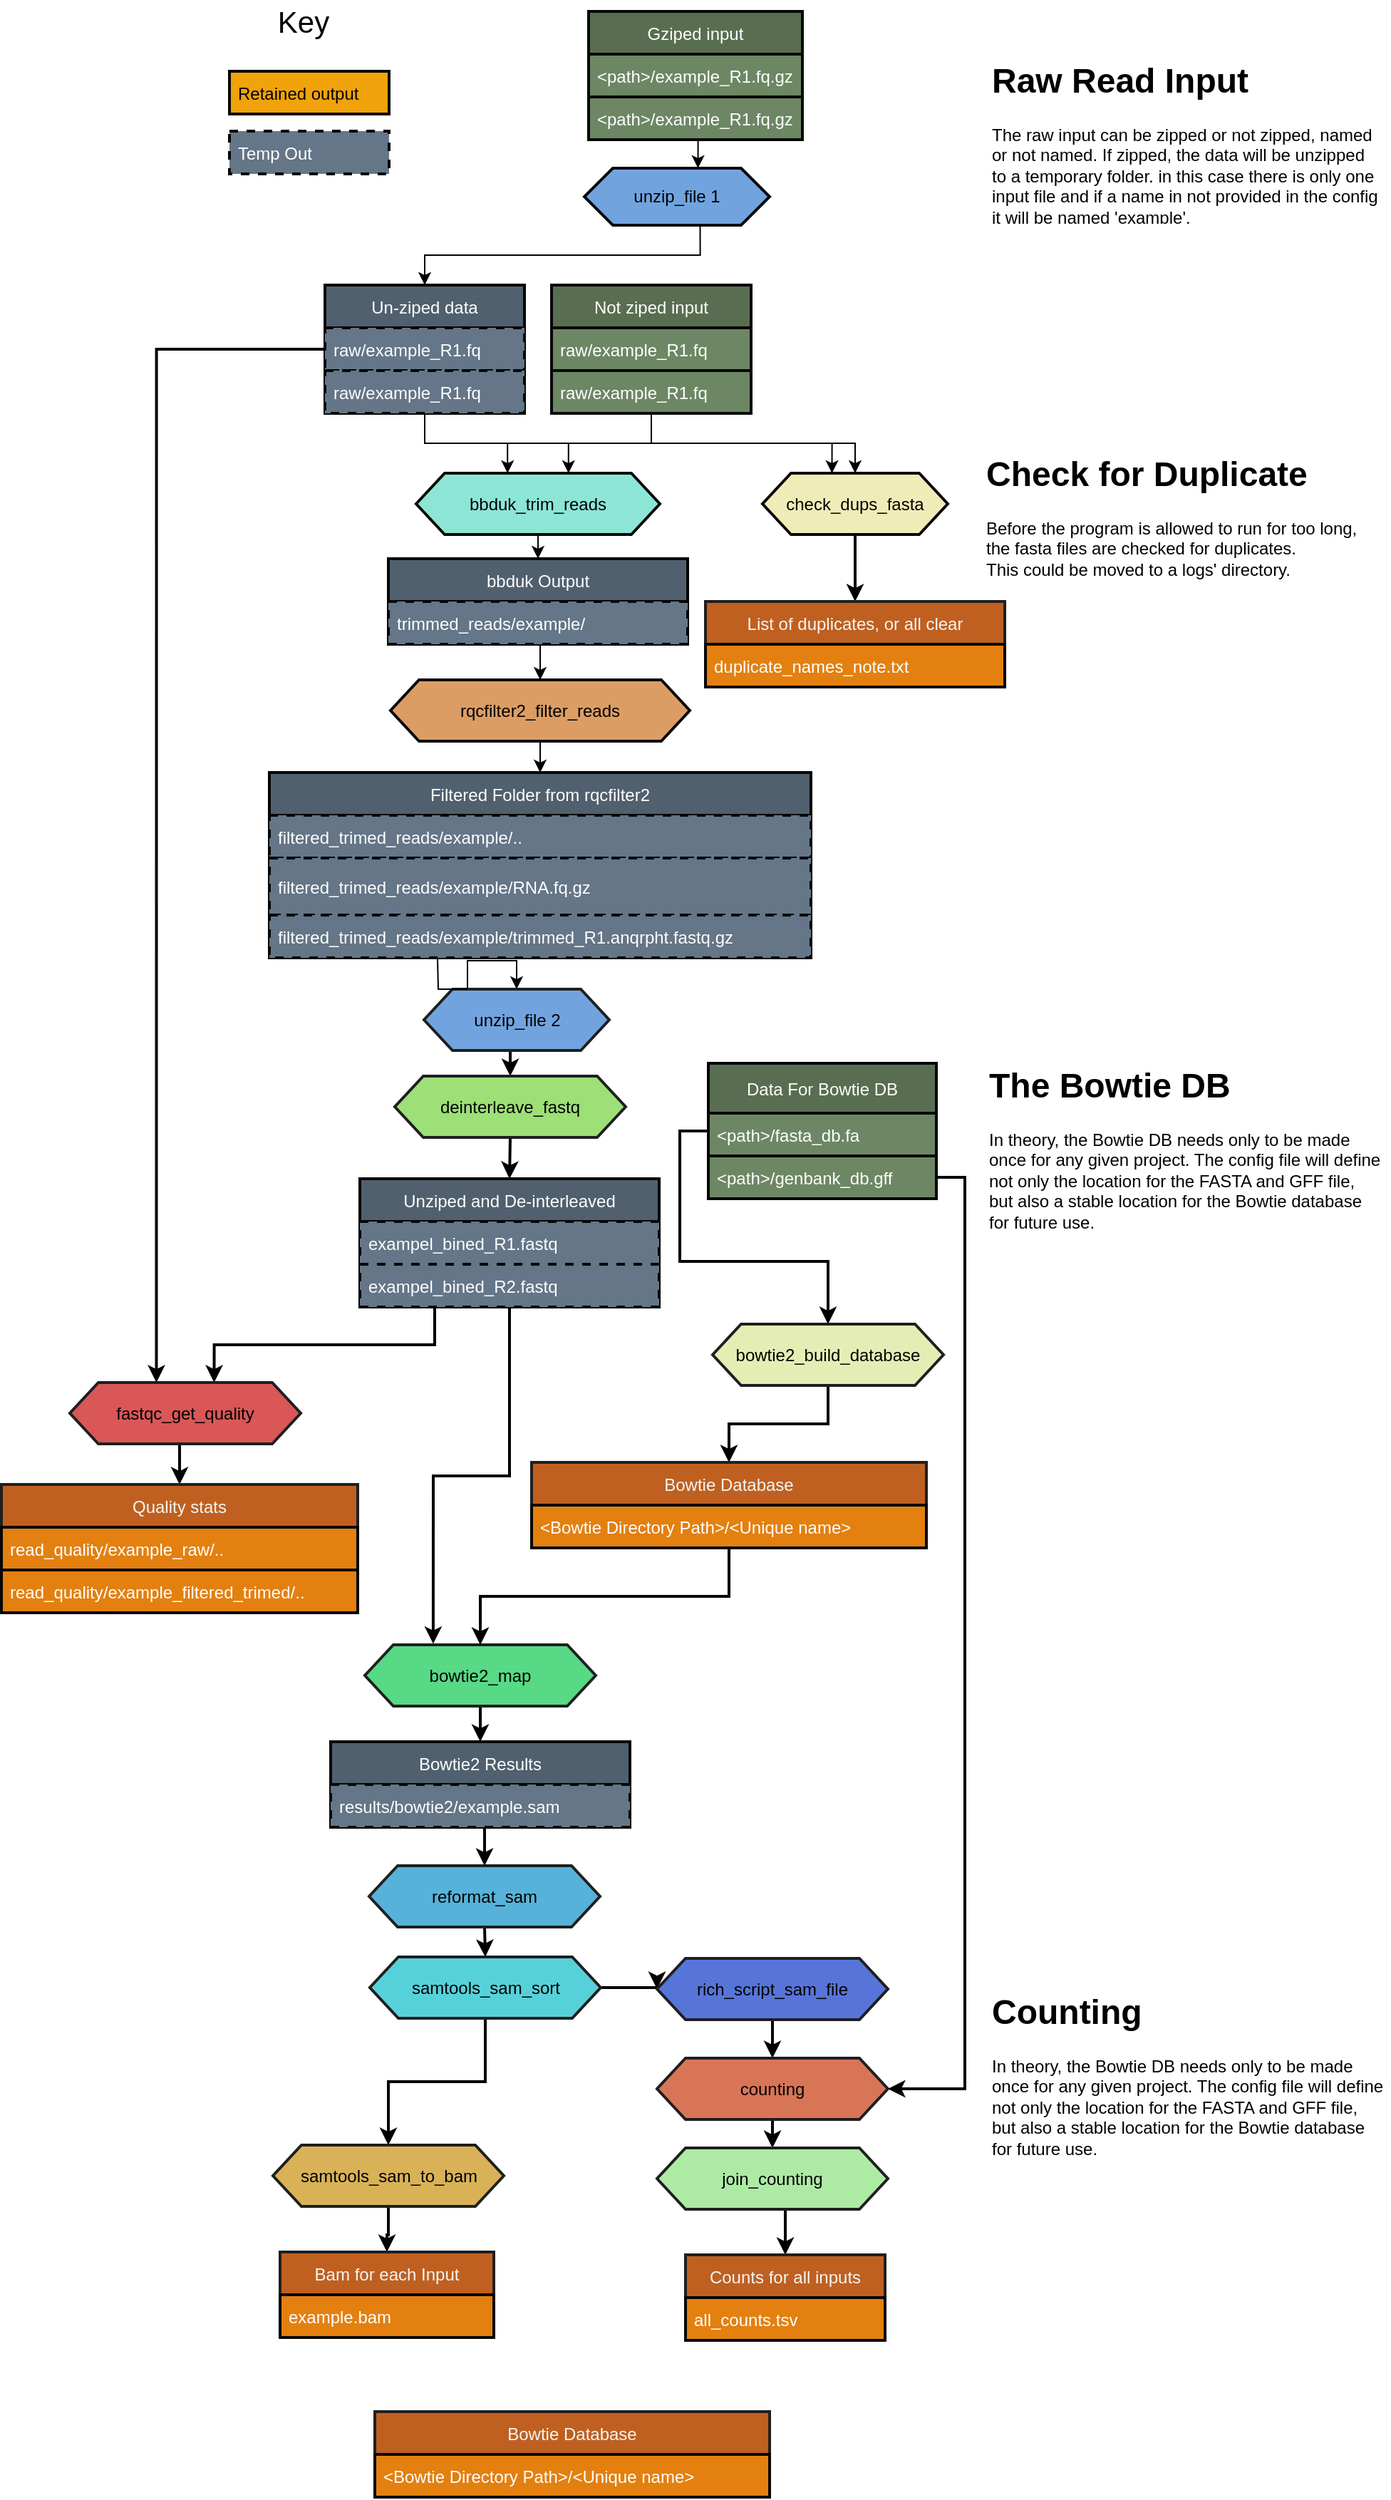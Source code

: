 <mxfile version="18.0.6" type="github">
  <diagram id="f_M_BV4vzWHAYqFdbZKb" name="Page-1">
    <mxGraphModel dx="2110" dy="1327" grid="1" gridSize="10" guides="1" tooltips="1" connect="1" arrows="1" fold="1" page="1" pageScale="1" pageWidth="850" pageHeight="1100" math="0" shadow="0">
      <root>
        <mxCell id="0" />
        <mxCell id="1" parent="0" />
        <mxCell id="i98yv0iWhbBMQ4a5bC5F-25" style="edgeStyle=orthogonalEdgeStyle;rounded=0;orthogonalLoop=1;jettySize=auto;html=1;exitX=0.625;exitY=1;exitDx=0;exitDy=0;entryX=0.5;entryY=0;entryDx=0;entryDy=0;fontSize=21;" edge="1" parent="1" source="i98yv0iWhbBMQ4a5bC5F-2" target="i98yv0iWhbBMQ4a5bC5F-12">
          <mxGeometry relative="1" as="geometry" />
        </mxCell>
        <mxCell id="i98yv0iWhbBMQ4a5bC5F-2" value="unzip_file 1" style="shape=hexagon;perimeter=hexagonPerimeter2;whiteSpace=wrap;html=1;fixedSize=1;fillColor=#71a4df;fontColor=#000000;strokeColor=#050505;strokeWidth=2;" vertex="1" parent="1">
          <mxGeometry x="289" y="146" width="130" height="40" as="geometry" />
        </mxCell>
        <mxCell id="i98yv0iWhbBMQ4a5bC5F-24" style="edgeStyle=orthogonalEdgeStyle;rounded=0;orthogonalLoop=1;jettySize=auto;html=1;exitX=0.5;exitY=1;exitDx=0;exitDy=0;entryX=0.375;entryY=0;entryDx=0;entryDy=0;fontSize=21;" edge="1" parent="1" source="i98yv0iWhbBMQ4a5bC5F-4">
          <mxGeometry relative="1" as="geometry">
            <mxPoint x="368.75" y="146" as="targetPoint" />
          </mxGeometry>
        </mxCell>
        <mxCell id="i98yv0iWhbBMQ4a5bC5F-4" value="Gziped input" style="swimlane;fontStyle=0;childLayout=stackLayout;horizontal=1;startSize=30;horizontalStack=0;resizeParent=1;resizeParentMax=0;resizeLast=0;collapsible=1;marginBottom=0;strokeColor=#050505;fillColor=#596E51;fontColor=#ffffff;strokeWidth=2;" vertex="1" parent="1">
          <mxGeometry x="292" y="36" width="150" height="90" as="geometry" />
        </mxCell>
        <mxCell id="i98yv0iWhbBMQ4a5bC5F-5" value="&lt;path&gt;/example_R1.fq.gz" style="text;strokeColor=#050505;fillColor=#6d8764;align=left;verticalAlign=middle;spacingLeft=4;spacingRight=4;overflow=hidden;points=[[0,0.5],[1,0.5]];portConstraint=eastwest;rotatable=0;fontColor=#ffffff;strokeWidth=2;" vertex="1" parent="i98yv0iWhbBMQ4a5bC5F-4">
          <mxGeometry y="30" width="150" height="30" as="geometry" />
        </mxCell>
        <mxCell id="i98yv0iWhbBMQ4a5bC5F-6" value="&lt;path&gt;/example_R1.fq.gz" style="text;strokeColor=#050505;fillColor=#6d8764;align=left;verticalAlign=middle;spacingLeft=4;spacingRight=4;overflow=hidden;points=[[0,0.5],[1,0.5]];portConstraint=eastwest;rotatable=0;fontColor=#ffffff;strokeWidth=2;" vertex="1" parent="i98yv0iWhbBMQ4a5bC5F-4">
          <mxGeometry y="60" width="150" height="30" as="geometry" />
        </mxCell>
        <mxCell id="i98yv0iWhbBMQ4a5bC5F-26" style="edgeStyle=orthogonalEdgeStyle;rounded=0;orthogonalLoop=1;jettySize=auto;html=1;exitX=0.5;exitY=1;exitDx=0;exitDy=0;entryX=0.625;entryY=0;entryDx=0;entryDy=0;fontSize=21;" edge="1" parent="1" source="i98yv0iWhbBMQ4a5bC5F-8" target="i98yv0iWhbBMQ4a5bC5F-22">
          <mxGeometry relative="1" as="geometry" />
        </mxCell>
        <mxCell id="i98yv0iWhbBMQ4a5bC5F-42" style="edgeStyle=orthogonalEdgeStyle;rounded=0;orthogonalLoop=1;jettySize=auto;html=1;exitX=0.5;exitY=1;exitDx=0;exitDy=0;entryX=0.5;entryY=0;entryDx=0;entryDy=0;fontSize=21;" edge="1" parent="1" source="i98yv0iWhbBMQ4a5bC5F-8" target="i98yv0iWhbBMQ4a5bC5F-21">
          <mxGeometry relative="1" as="geometry" />
        </mxCell>
        <mxCell id="i98yv0iWhbBMQ4a5bC5F-8" value="Not ziped input" style="swimlane;fontStyle=0;childLayout=stackLayout;horizontal=1;startSize=30;horizontalStack=0;resizeParent=1;resizeParentMax=0;resizeLast=0;collapsible=1;marginBottom=0;strokeColor=#050505;fillColor=#596E51;fontColor=#ffffff;strokeWidth=2;" vertex="1" parent="1">
          <mxGeometry x="266" y="228" width="140" height="90" as="geometry" />
        </mxCell>
        <mxCell id="i98yv0iWhbBMQ4a5bC5F-9" value="raw/example_R1.fq" style="text;strokeColor=#050505;fillColor=#6d8764;align=left;verticalAlign=middle;spacingLeft=4;spacingRight=4;overflow=hidden;points=[[0,0.5],[1,0.5]];portConstraint=eastwest;rotatable=0;fontColor=#ffffff;strokeWidth=2;" vertex="1" parent="i98yv0iWhbBMQ4a5bC5F-8">
          <mxGeometry y="30" width="140" height="30" as="geometry" />
        </mxCell>
        <mxCell id="i98yv0iWhbBMQ4a5bC5F-10" value="raw/example_R1.fq" style="text;strokeColor=#050505;fillColor=#6d8764;align=left;verticalAlign=middle;spacingLeft=4;spacingRight=4;overflow=hidden;points=[[0,0.5],[1,0.5]];portConstraint=eastwest;rotatable=0;fontColor=#ffffff;strokeWidth=2;" vertex="1" parent="i98yv0iWhbBMQ4a5bC5F-8">
          <mxGeometry y="60" width="140" height="30" as="geometry" />
        </mxCell>
        <mxCell id="i98yv0iWhbBMQ4a5bC5F-11" value="&lt;h1&gt;Raw Read Input&lt;/h1&gt;&lt;div&gt;The raw input can be zipped or not zipped, named or not named. If zipped, the data will be unzipped to a temporary folder. in this case there is only one input file and if a name in not provided in the config it will be named &#39;example&#39;.&lt;br&gt;&lt;/div&gt;" style="text;html=1;strokeColor=none;fillColor=none;spacing=5;spacingTop=-20;whiteSpace=wrap;overflow=hidden;rounded=0;" vertex="1" parent="1">
          <mxGeometry x="570" y="65" width="280" height="120" as="geometry" />
        </mxCell>
        <mxCell id="i98yv0iWhbBMQ4a5bC5F-27" style="edgeStyle=orthogonalEdgeStyle;rounded=0;orthogonalLoop=1;jettySize=auto;html=1;exitX=0.5;exitY=1;exitDx=0;exitDy=0;entryX=0.375;entryY=0;entryDx=0;entryDy=0;fontSize=21;" edge="1" parent="1" source="i98yv0iWhbBMQ4a5bC5F-12" target="i98yv0iWhbBMQ4a5bC5F-22">
          <mxGeometry relative="1" as="geometry" />
        </mxCell>
        <mxCell id="i98yv0iWhbBMQ4a5bC5F-43" style="edgeStyle=orthogonalEdgeStyle;rounded=0;orthogonalLoop=1;jettySize=auto;html=1;exitX=0.5;exitY=1;exitDx=0;exitDy=0;entryX=0.375;entryY=0;entryDx=0;entryDy=0;fontSize=21;" edge="1" parent="1" source="i98yv0iWhbBMQ4a5bC5F-12" target="i98yv0iWhbBMQ4a5bC5F-21">
          <mxGeometry relative="1" as="geometry" />
        </mxCell>
        <mxCell id="i98yv0iWhbBMQ4a5bC5F-12" value="Un-ziped data" style="swimlane;fontStyle=0;childLayout=stackLayout;horizontal=1;startSize=30;horizontalStack=0;resizeParent=1;resizeParentMax=0;resizeLast=0;collapsible=1;marginBottom=0;strokeColor=#050505;fillColor=#51606E;fontColor=#ffffff;strokeWidth=2;labelBackgroundColor=none;" vertex="1" parent="1">
          <mxGeometry x="107" y="228" width="140" height="90" as="geometry" />
        </mxCell>
        <mxCell id="i98yv0iWhbBMQ4a5bC5F-13" value="raw/example_R1.fq" style="text;strokeColor=#050505;fillColor=#647687;align=left;verticalAlign=middle;spacingLeft=4;spacingRight=4;overflow=hidden;points=[[0,0.5],[1,0.5]];portConstraint=eastwest;rotatable=0;fontColor=#ffffff;strokeWidth=2;dashed=1;" vertex="1" parent="i98yv0iWhbBMQ4a5bC5F-12">
          <mxGeometry y="30" width="140" height="30" as="geometry" />
        </mxCell>
        <mxCell id="i98yv0iWhbBMQ4a5bC5F-14" value="raw/example_R1.fq" style="text;strokeColor=#050505;fillColor=#647687;align=left;verticalAlign=middle;spacingLeft=4;spacingRight=4;overflow=hidden;points=[[0,0.5],[1,0.5]];portConstraint=eastwest;rotatable=0;fontColor=#ffffff;strokeWidth=2;dashed=1;" vertex="1" parent="i98yv0iWhbBMQ4a5bC5F-12">
          <mxGeometry y="60" width="140" height="30" as="geometry" />
        </mxCell>
        <mxCell id="i98yv0iWhbBMQ4a5bC5F-70" style="edgeStyle=orthogonalEdgeStyle;rounded=0;orthogonalLoop=1;jettySize=auto;html=1;exitX=0.5;exitY=1;exitDx=0;exitDy=0;entryX=0.5;entryY=0;entryDx=0;entryDy=0;fontSize=21;strokeWidth=2;" edge="1" parent="1" source="i98yv0iWhbBMQ4a5bC5F-18" target="i98yv0iWhbBMQ4a5bC5F-59">
          <mxGeometry relative="1" as="geometry" />
        </mxCell>
        <mxCell id="i98yv0iWhbBMQ4a5bC5F-18" value="unzip_file 2" style="shape=hexagon;perimeter=hexagonPerimeter2;whiteSpace=wrap;html=1;fixedSize=1;fillColor=#71a4df;fontColor=#000000;strokeColor=#1F1F1F;strokeWidth=2;" vertex="1" parent="1">
          <mxGeometry x="176.5" y="722" width="130" height="43" as="geometry" />
        </mxCell>
        <mxCell id="i98yv0iWhbBMQ4a5bC5F-39" style="edgeStyle=orthogonalEdgeStyle;rounded=0;orthogonalLoop=1;jettySize=auto;html=1;exitX=0.5;exitY=1;exitDx=0;exitDy=0;entryX=0.5;entryY=0;entryDx=0;entryDy=0;fontSize=21;" edge="1" parent="1" source="i98yv0iWhbBMQ4a5bC5F-20" target="i98yv0iWhbBMQ4a5bC5F-34">
          <mxGeometry relative="1" as="geometry" />
        </mxCell>
        <mxCell id="i98yv0iWhbBMQ4a5bC5F-20" value="rqcfilter2_filter_reads" style="shape=hexagon;perimeter=hexagonPerimeter2;whiteSpace=wrap;html=1;fixedSize=1;fillColor=#dc9d65;fontColor=#000000;strokeColor=#050505;strokeWidth=2;" vertex="1" parent="1">
          <mxGeometry x="153" y="505" width="210" height="43" as="geometry" />
        </mxCell>
        <mxCell id="i98yv0iWhbBMQ4a5bC5F-49" style="edgeStyle=orthogonalEdgeStyle;rounded=0;orthogonalLoop=1;jettySize=auto;html=1;exitX=0.5;exitY=1;exitDx=0;exitDy=0;entryX=0.5;entryY=0;entryDx=0;entryDy=0;fontSize=21;strokeWidth=2;" edge="1" parent="1" source="i98yv0iWhbBMQ4a5bC5F-21" target="i98yv0iWhbBMQ4a5bC5F-45">
          <mxGeometry relative="1" as="geometry" />
        </mxCell>
        <mxCell id="i98yv0iWhbBMQ4a5bC5F-21" value="check_dups_fasta" style="shape=hexagon;perimeter=hexagonPerimeter2;whiteSpace=wrap;html=1;fixedSize=1;fillColor=#efecb8;fontColor=#000000;strokeColor=#050505;strokeWidth=2;" vertex="1" parent="1">
          <mxGeometry x="414" y="360" width="130" height="43" as="geometry" />
        </mxCell>
        <mxCell id="i98yv0iWhbBMQ4a5bC5F-32" style="edgeStyle=orthogonalEdgeStyle;rounded=0;orthogonalLoop=1;jettySize=auto;html=1;exitX=0.5;exitY=1;exitDx=0;exitDy=0;entryX=0.5;entryY=0;entryDx=0;entryDy=0;fontSize=21;" edge="1" parent="1" source="i98yv0iWhbBMQ4a5bC5F-22" target="i98yv0iWhbBMQ4a5bC5F-28">
          <mxGeometry relative="1" as="geometry" />
        </mxCell>
        <mxCell id="i98yv0iWhbBMQ4a5bC5F-22" value="bbduk_trim_reads" style="shape=hexagon;perimeter=hexagonPerimeter2;whiteSpace=wrap;html=1;fixedSize=1;fillColor=#8ce5d5;fontColor=#000000;strokeColor=#050505;strokeWidth=2;" vertex="1" parent="1">
          <mxGeometry x="171" y="360" width="171" height="43" as="geometry" />
        </mxCell>
        <mxCell id="i98yv0iWhbBMQ4a5bC5F-23" value="Temp Out" style="text;strokeColor=#050505;fillColor=#647687;align=left;verticalAlign=middle;spacingLeft=4;spacingRight=4;overflow=hidden;points=[[0,0.5],[1,0.5]];portConstraint=eastwest;rotatable=0;fontColor=#ffffff;strokeWidth=2;dashed=1;" vertex="1" parent="1">
          <mxGeometry x="40" y="120" width="112" height="30" as="geometry" />
        </mxCell>
        <mxCell id="i98yv0iWhbBMQ4a5bC5F-33" style="edgeStyle=orthogonalEdgeStyle;rounded=0;orthogonalLoop=1;jettySize=auto;html=1;exitX=0.5;exitY=1;exitDx=0;exitDy=0;entryX=0.5;entryY=0;entryDx=0;entryDy=0;fontSize=21;" edge="1" parent="1" source="i98yv0iWhbBMQ4a5bC5F-28" target="i98yv0iWhbBMQ4a5bC5F-20">
          <mxGeometry relative="1" as="geometry" />
        </mxCell>
        <mxCell id="i98yv0iWhbBMQ4a5bC5F-28" value="bbduk Output" style="swimlane;fontStyle=0;childLayout=stackLayout;horizontal=1;startSize=30;horizontalStack=0;resizeParent=1;resizeParentMax=0;resizeLast=0;collapsible=1;marginBottom=0;strokeColor=#050505;fillColor=#51606E;fontColor=#ffffff;strokeWidth=2;labelBackgroundColor=none;direction=east;" vertex="1" parent="1">
          <mxGeometry x="151.5" y="420" width="210" height="60" as="geometry" />
        </mxCell>
        <mxCell id="i98yv0iWhbBMQ4a5bC5F-30" value="trimmed_reads/example/" style="text;strokeColor=#050505;fillColor=#647687;align=left;verticalAlign=middle;spacingLeft=4;spacingRight=4;overflow=hidden;points=[[0,0.5],[1,0.5]];portConstraint=eastwest;rotatable=0;fontColor=#ffffff;strokeWidth=2;dashed=1;" vertex="1" parent="i98yv0iWhbBMQ4a5bC5F-28">
          <mxGeometry y="30" width="210" height="30" as="geometry" />
        </mxCell>
        <mxCell id="i98yv0iWhbBMQ4a5bC5F-40" style="edgeStyle=orthogonalEdgeStyle;rounded=0;orthogonalLoop=1;jettySize=auto;html=1;exitX=0.5;exitY=1;exitDx=0;exitDy=0;entryX=0.5;entryY=0;entryDx=0;entryDy=0;fontSize=21;" edge="1" parent="1" target="i98yv0iWhbBMQ4a5bC5F-18">
          <mxGeometry relative="1" as="geometry">
            <mxPoint x="186" y="701.0" as="sourcePoint" />
          </mxGeometry>
        </mxCell>
        <mxCell id="i98yv0iWhbBMQ4a5bC5F-34" value="Filtered Folder from rqcfilter2" style="swimlane;fontStyle=0;childLayout=stackLayout;horizontal=1;startSize=30;horizontalStack=0;resizeParent=1;resizeParentMax=0;resizeLast=0;collapsible=1;marginBottom=0;strokeColor=#050505;fillColor=#51606E;fontColor=#ffffff;strokeWidth=2;labelBackgroundColor=none;" vertex="1" parent="1">
          <mxGeometry x="68" y="570" width="380" height="130" as="geometry" />
        </mxCell>
        <mxCell id="i98yv0iWhbBMQ4a5bC5F-35" value="filtered_trimed_reads/example/..    " style="text;strokeColor=#050505;fillColor=#647687;align=left;verticalAlign=middle;spacingLeft=4;spacingRight=4;overflow=hidden;points=[[0,0.5],[1,0.5]];portConstraint=eastwest;rotatable=0;fontColor=#ffffff;strokeWidth=2;dashed=1;" vertex="1" parent="i98yv0iWhbBMQ4a5bC5F-34">
          <mxGeometry y="30" width="380" height="30" as="geometry" />
        </mxCell>
        <mxCell id="i98yv0iWhbBMQ4a5bC5F-37" value="filtered_trimed_reads/example/RNA.fq.gz" style="text;strokeColor=#050505;fillColor=#647687;align=left;verticalAlign=middle;spacingLeft=4;spacingRight=4;overflow=hidden;points=[[0,0.5],[1,0.5]];portConstraint=eastwest;rotatable=0;fontColor=#ffffff;strokeWidth=2;dashed=1;" vertex="1" parent="i98yv0iWhbBMQ4a5bC5F-34">
          <mxGeometry y="60" width="380" height="40" as="geometry" />
        </mxCell>
        <mxCell id="i98yv0iWhbBMQ4a5bC5F-38" value="filtered_trimed_reads/example/trimmed_R1.anqrpht.fastq.gz" style="text;strokeColor=#050505;fillColor=#647687;align=left;verticalAlign=middle;spacingLeft=4;spacingRight=4;overflow=hidden;points=[[0,0.5],[1,0.5]];portConstraint=eastwest;rotatable=0;fontColor=#ffffff;strokeWidth=2;dashed=1;" vertex="1" parent="i98yv0iWhbBMQ4a5bC5F-34">
          <mxGeometry y="100" width="380" height="30" as="geometry" />
        </mxCell>
        <mxCell id="i98yv0iWhbBMQ4a5bC5F-45" value="List of duplicates, or all clear" style="swimlane;fontStyle=0;childLayout=stackLayout;horizontal=1;startSize=30;horizontalStack=0;resizeParent=1;resizeParentMax=0;resizeLast=0;collapsible=1;marginBottom=0;strokeColor=#1F1F1F;fillColor=#BF6021;fontColor=#F5F5F5;strokeWidth=2;labelBackgroundColor=none;" vertex="1" parent="1">
          <mxGeometry x="374" y="450" width="210" height="60" as="geometry" />
        </mxCell>
        <mxCell id="i98yv0iWhbBMQ4a5bC5F-46" value="duplicate_names_note.txt" style="text;strokeColor=#050505;fillColor=#E38010;align=left;verticalAlign=middle;spacingLeft=4;spacingRight=4;overflow=hidden;points=[[0,0.5],[1,0.5]];portConstraint=eastwest;rotatable=0;fontColor=#FFFFFF;strokeWidth=2;" vertex="1" parent="i98yv0iWhbBMQ4a5bC5F-45">
          <mxGeometry y="30" width="210" height="30" as="geometry" />
        </mxCell>
        <mxCell id="i98yv0iWhbBMQ4a5bC5F-51" value="&lt;h1&gt;Check for Duplicate&lt;br&gt;&lt;/h1&gt;&lt;div&gt;Before the program is allowed to run for too long, the fasta files are checked for duplicates. &lt;br&gt;&lt;/div&gt;This could be moved to a logs&#39; directory." style="text;html=1;strokeColor=none;fillColor=none;spacing=5;spacingTop=-20;whiteSpace=wrap;overflow=hidden;rounded=0;" vertex="1" parent="1">
          <mxGeometry x="566" y="341" width="284" height="120" as="geometry" />
        </mxCell>
        <mxCell id="i98yv0iWhbBMQ4a5bC5F-53" value="Retained output" style="text;strokeColor=#050505;fillColor=#f0a30a;align=left;verticalAlign=middle;spacingLeft=4;spacingRight=4;overflow=hidden;points=[[0,0.5],[1,0.5]];portConstraint=eastwest;rotatable=0;fontColor=#000000;strokeWidth=2;" vertex="1" parent="1">
          <mxGeometry x="40" y="78" width="112" height="30" as="geometry" />
        </mxCell>
        <mxCell id="i98yv0iWhbBMQ4a5bC5F-54" value="Key" style="text;html=1;strokeColor=none;fillColor=none;align=center;verticalAlign=middle;whiteSpace=wrap;rounded=0;labelBackgroundColor=none;fontSize=21;" vertex="1" parent="1">
          <mxGeometry x="62" y="28" width="60" height="30" as="geometry" />
        </mxCell>
        <mxCell id="i98yv0iWhbBMQ4a5bC5F-71" style="edgeStyle=orthogonalEdgeStyle;rounded=0;orthogonalLoop=1;jettySize=auto;html=1;exitX=0.5;exitY=1;exitDx=0;exitDy=0;entryX=0.5;entryY=0;entryDx=0;entryDy=0;fontSize=21;strokeWidth=2;" edge="1" parent="1" source="i98yv0iWhbBMQ4a5bC5F-59" target="i98yv0iWhbBMQ4a5bC5F-67">
          <mxGeometry relative="1" as="geometry" />
        </mxCell>
        <mxCell id="i98yv0iWhbBMQ4a5bC5F-59" value="deinterleave_fastq" style="shape=hexagon;perimeter=hexagonPerimeter2;whiteSpace=wrap;html=1;fixedSize=1;fillColor=#9ce077;fontColor=#000000;strokeColor=#1F1F1F;strokeWidth=2;" vertex="1" parent="1">
          <mxGeometry x="156" y="783" width="162" height="43" as="geometry" />
        </mxCell>
        <mxCell id="i98yv0iWhbBMQ4a5bC5F-123" style="edgeStyle=orthogonalEdgeStyle;rounded=0;orthogonalLoop=1;jettySize=auto;html=1;exitX=0.5;exitY=1;exitDx=0;exitDy=0;entryX=0.296;entryY=-0.016;entryDx=0;entryDy=0;entryPerimeter=0;fontSize=21;fontColor=#FFFFFF;strokeWidth=2;" edge="1" parent="1" source="i98yv0iWhbBMQ4a5bC5F-67" target="i98yv0iWhbBMQ4a5bC5F-73">
          <mxGeometry relative="1" as="geometry" />
        </mxCell>
        <mxCell id="i98yv0iWhbBMQ4a5bC5F-125" style="edgeStyle=orthogonalEdgeStyle;rounded=0;orthogonalLoop=1;jettySize=auto;html=1;exitX=0.25;exitY=1;exitDx=0;exitDy=0;entryX=0.625;entryY=0;entryDx=0;entryDy=0;fontSize=21;fontColor=#FFFFFF;strokeWidth=2;" edge="1" parent="1" source="i98yv0iWhbBMQ4a5bC5F-67" target="i98yv0iWhbBMQ4a5bC5F-80">
          <mxGeometry relative="1" as="geometry" />
        </mxCell>
        <mxCell id="i98yv0iWhbBMQ4a5bC5F-67" value="Unziped and De-interleaved" style="swimlane;fontStyle=0;childLayout=stackLayout;horizontal=1;startSize=30;horizontalStack=0;resizeParent=1;resizeParentMax=0;resizeLast=0;collapsible=1;marginBottom=0;strokeColor=#050505;fillColor=#51606E;fontColor=#ffffff;strokeWidth=2;labelBackgroundColor=none;" vertex="1" parent="1">
          <mxGeometry x="131.5" y="855" width="210" height="90" as="geometry" />
        </mxCell>
        <mxCell id="i98yv0iWhbBMQ4a5bC5F-68" value="exampel_bined_R1.fastq" style="text;strokeColor=#050505;fillColor=#647687;align=left;verticalAlign=middle;spacingLeft=4;spacingRight=4;overflow=hidden;points=[[0,0.5],[1,0.5]];portConstraint=eastwest;rotatable=0;fontColor=#ffffff;strokeWidth=2;dashed=1;" vertex="1" parent="i98yv0iWhbBMQ4a5bC5F-67">
          <mxGeometry y="30" width="210" height="30" as="geometry" />
        </mxCell>
        <mxCell id="i98yv0iWhbBMQ4a5bC5F-69" value="exampel_bined_R2.fastq" style="text;strokeColor=#050505;fillColor=#647687;align=left;verticalAlign=middle;spacingLeft=4;spacingRight=4;overflow=hidden;points=[[0,0.5],[1,0.5]];portConstraint=eastwest;rotatable=0;fontColor=#ffffff;strokeWidth=2;dashed=1;" vertex="1" parent="i98yv0iWhbBMQ4a5bC5F-67">
          <mxGeometry y="60" width="210" height="30" as="geometry" />
        </mxCell>
        <mxCell id="i98yv0iWhbBMQ4a5bC5F-116" style="edgeStyle=orthogonalEdgeStyle;rounded=0;orthogonalLoop=1;jettySize=auto;html=1;exitX=0.5;exitY=1;exitDx=0;exitDy=0;entryX=0.5;entryY=0;entryDx=0;entryDy=0;fontSize=21;fontColor=#FFFFFF;strokeWidth=2;" edge="1" parent="1" source="i98yv0iWhbBMQ4a5bC5F-72" target="i98yv0iWhbBMQ4a5bC5F-113">
          <mxGeometry relative="1" as="geometry" />
        </mxCell>
        <mxCell id="i98yv0iWhbBMQ4a5bC5F-72" value="bowtie2_build_database" style="shape=hexagon;perimeter=hexagonPerimeter2;whiteSpace=wrap;html=1;fixedSize=1;fillColor=#e4eeb4;fontColor=#000000;strokeColor=#1F1F1F;strokeWidth=2;" vertex="1" parent="1">
          <mxGeometry x="379" y="957" width="162" height="43" as="geometry" />
        </mxCell>
        <mxCell id="i98yv0iWhbBMQ4a5bC5F-122" style="edgeStyle=orthogonalEdgeStyle;rounded=0;orthogonalLoop=1;jettySize=auto;html=1;exitX=0.5;exitY=1;exitDx=0;exitDy=0;entryX=0.5;entryY=0;entryDx=0;entryDy=0;fontSize=21;fontColor=#FFFFFF;strokeWidth=2;" edge="1" parent="1" source="i98yv0iWhbBMQ4a5bC5F-73" target="i98yv0iWhbBMQ4a5bC5F-119">
          <mxGeometry relative="1" as="geometry" />
        </mxCell>
        <mxCell id="i98yv0iWhbBMQ4a5bC5F-73" value="bowtie2_map" style="shape=hexagon;perimeter=hexagonPerimeter2;whiteSpace=wrap;html=1;fixedSize=1;fillColor=#57d985;fontColor=#000000;strokeColor=#1F1F1F;strokeWidth=2;" vertex="1" parent="1">
          <mxGeometry x="135" y="1182" width="162" height="43" as="geometry" />
        </mxCell>
        <mxCell id="i98yv0iWhbBMQ4a5bC5F-127" style="edgeStyle=orthogonalEdgeStyle;rounded=0;orthogonalLoop=1;jettySize=auto;html=1;exitX=0.5;exitY=1;exitDx=0;exitDy=0;entryX=0.5;entryY=0;entryDx=0;entryDy=0;fontSize=21;fontColor=#FFFFFF;strokeWidth=2;" edge="1" parent="1" source="i98yv0iWhbBMQ4a5bC5F-74" target="i98yv0iWhbBMQ4a5bC5F-75">
          <mxGeometry relative="1" as="geometry" />
        </mxCell>
        <mxCell id="i98yv0iWhbBMQ4a5bC5F-74" value="reformat_sam" style="shape=hexagon;perimeter=hexagonPerimeter2;whiteSpace=wrap;html=1;fixedSize=1;fillColor=#57b2d9;fontColor=#000000;strokeColor=#1F1F1F;strokeWidth=2;" vertex="1" parent="1">
          <mxGeometry x="138" y="1337" width="162" height="43" as="geometry" />
        </mxCell>
        <mxCell id="i98yv0iWhbBMQ4a5bC5F-129" style="edgeStyle=orthogonalEdgeStyle;rounded=0;orthogonalLoop=1;jettySize=auto;html=1;exitX=0.5;exitY=1;exitDx=0;exitDy=0;entryX=0.5;entryY=0;entryDx=0;entryDy=0;fontSize=21;fontColor=#FFFFFF;strokeWidth=2;" edge="1" parent="1" source="i98yv0iWhbBMQ4a5bC5F-75" target="i98yv0iWhbBMQ4a5bC5F-77">
          <mxGeometry relative="1" as="geometry" />
        </mxCell>
        <mxCell id="i98yv0iWhbBMQ4a5bC5F-130" style="edgeStyle=orthogonalEdgeStyle;rounded=0;orthogonalLoop=1;jettySize=auto;html=1;exitX=1;exitY=0.5;exitDx=0;exitDy=0;entryX=0;entryY=0.5;entryDx=0;entryDy=0;fontSize=21;fontColor=#FFFFFF;strokeWidth=2;" edge="1" parent="1" source="i98yv0iWhbBMQ4a5bC5F-75" target="i98yv0iWhbBMQ4a5bC5F-76">
          <mxGeometry relative="1" as="geometry" />
        </mxCell>
        <mxCell id="i98yv0iWhbBMQ4a5bC5F-75" value="samtools_sam_sort" style="shape=hexagon;perimeter=hexagonPerimeter2;whiteSpace=wrap;html=1;fixedSize=1;fillColor=#57d1d9;fontColor=#000000;strokeColor=#1F1F1F;strokeWidth=2;" vertex="1" parent="1">
          <mxGeometry x="138.5" y="1401" width="162" height="43" as="geometry" />
        </mxCell>
        <mxCell id="i98yv0iWhbBMQ4a5bC5F-88" style="edgeStyle=orthogonalEdgeStyle;rounded=0;orthogonalLoop=1;jettySize=auto;html=1;exitX=0.5;exitY=1;exitDx=0;exitDy=0;entryX=0.5;entryY=0;entryDx=0;entryDy=0;fontSize=21;fontColor=#FFFFFF;strokeWidth=2;" edge="1" parent="1" source="i98yv0iWhbBMQ4a5bC5F-76" target="i98yv0iWhbBMQ4a5bC5F-78">
          <mxGeometry relative="1" as="geometry" />
        </mxCell>
        <mxCell id="i98yv0iWhbBMQ4a5bC5F-76" value="rich_script_sam_file" style="shape=hexagon;perimeter=hexagonPerimeter2;whiteSpace=wrap;html=1;fixedSize=1;fillColor=#5775d9;fontColor=#000000;strokeColor=#1F1F1F;strokeWidth=2;" vertex="1" parent="1">
          <mxGeometry x="340" y="1402" width="162" height="43" as="geometry" />
        </mxCell>
        <mxCell id="i98yv0iWhbBMQ4a5bC5F-134" style="edgeStyle=orthogonalEdgeStyle;rounded=0;orthogonalLoop=1;jettySize=auto;html=1;exitX=0.5;exitY=1;exitDx=0;exitDy=0;fontSize=21;fontColor=#FFFFFF;strokeWidth=2;" edge="1" parent="1" source="i98yv0iWhbBMQ4a5bC5F-77" target="i98yv0iWhbBMQ4a5bC5F-131">
          <mxGeometry relative="1" as="geometry" />
        </mxCell>
        <mxCell id="i98yv0iWhbBMQ4a5bC5F-77" value="samtools_sam_to_bam" style="shape=hexagon;perimeter=hexagonPerimeter2;whiteSpace=wrap;html=1;fixedSize=1;fillColor=#d9b257;fontColor=#000000;strokeColor=#1F1F1F;strokeWidth=2;" vertex="1" parent="1">
          <mxGeometry x="70.5" y="1533" width="162" height="43" as="geometry" />
        </mxCell>
        <mxCell id="i98yv0iWhbBMQ4a5bC5F-89" style="edgeStyle=orthogonalEdgeStyle;rounded=0;orthogonalLoop=1;jettySize=auto;html=1;exitX=0.5;exitY=1;exitDx=0;exitDy=0;entryX=0.5;entryY=0;entryDx=0;entryDy=0;fontSize=21;fontColor=#FFFFFF;strokeWidth=2;" edge="1" parent="1" source="i98yv0iWhbBMQ4a5bC5F-78" target="i98yv0iWhbBMQ4a5bC5F-79">
          <mxGeometry relative="1" as="geometry" />
        </mxCell>
        <mxCell id="i98yv0iWhbBMQ4a5bC5F-78" value="counting" style="shape=hexagon;perimeter=hexagonPerimeter2;whiteSpace=wrap;html=1;fixedSize=1;fillColor=#d97557;fontColor=#000000;strokeColor=#1F1F1F;strokeWidth=2;" vertex="1" parent="1">
          <mxGeometry x="340" y="1472" width="162" height="43" as="geometry" />
        </mxCell>
        <mxCell id="i98yv0iWhbBMQ4a5bC5F-138" style="edgeStyle=orthogonalEdgeStyle;rounded=0;orthogonalLoop=1;jettySize=auto;html=1;exitX=0.5;exitY=1;exitDx=0;exitDy=0;entryX=0.5;entryY=0;entryDx=0;entryDy=0;fontSize=21;fontColor=#FFFFFF;strokeWidth=2;" edge="1" parent="1" source="i98yv0iWhbBMQ4a5bC5F-79" target="i98yv0iWhbBMQ4a5bC5F-136">
          <mxGeometry relative="1" as="geometry" />
        </mxCell>
        <mxCell id="i98yv0iWhbBMQ4a5bC5F-79" value="join_counting" style="shape=hexagon;perimeter=hexagonPerimeter2;whiteSpace=wrap;html=1;fixedSize=1;fillColor=#adeba5;fontColor=#000000;strokeColor=#1F1F1F;strokeWidth=2;" vertex="1" parent="1">
          <mxGeometry x="340" y="1535" width="162" height="43" as="geometry" />
        </mxCell>
        <mxCell id="i98yv0iWhbBMQ4a5bC5F-92" style="edgeStyle=orthogonalEdgeStyle;rounded=0;orthogonalLoop=1;jettySize=auto;html=1;exitX=0.5;exitY=1;exitDx=0;exitDy=0;fontSize=21;fontColor=#FFFFFF;strokeWidth=2;entryX=0.5;entryY=0;entryDx=0;entryDy=0;" edge="1" parent="1" source="i98yv0iWhbBMQ4a5bC5F-80" target="i98yv0iWhbBMQ4a5bC5F-98">
          <mxGeometry relative="1" as="geometry">
            <mxPoint x="9" y="1088" as="targetPoint" />
          </mxGeometry>
        </mxCell>
        <mxCell id="i98yv0iWhbBMQ4a5bC5F-80" value="fastqc_get_quality" style="shape=hexagon;perimeter=hexagonPerimeter2;whiteSpace=wrap;html=1;fixedSize=1;fillColor=#d95757;fontColor=#000000;strokeColor=#1F1F1F;strokeWidth=2;" vertex="1" parent="1">
          <mxGeometry x="-72" y="998" width="162" height="43" as="geometry" />
        </mxCell>
        <mxCell id="i98yv0iWhbBMQ4a5bC5F-91" style="edgeStyle=orthogonalEdgeStyle;rounded=0;orthogonalLoop=1;jettySize=auto;html=1;exitX=0;exitY=0.5;exitDx=0;exitDy=0;entryX=0.375;entryY=0;entryDx=0;entryDy=0;fontSize=21;fontColor=#FFFFFF;strokeWidth=2;" edge="1" parent="1" source="i98yv0iWhbBMQ4a5bC5F-13" target="i98yv0iWhbBMQ4a5bC5F-80">
          <mxGeometry relative="1" as="geometry" />
        </mxCell>
        <mxCell id="i98yv0iWhbBMQ4a5bC5F-98" value="Quality stats" style="swimlane;fontStyle=0;childLayout=stackLayout;horizontal=1;startSize=30;horizontalStack=0;resizeParent=1;resizeParentMax=0;resizeLast=0;collapsible=1;marginBottom=0;strokeColor=#1F1F1F;fillColor=#BF6021;fontColor=#F5F5F5;strokeWidth=2;labelBackgroundColor=none;" vertex="1" parent="1">
          <mxGeometry x="-120" y="1069.5" width="250" height="90" as="geometry" />
        </mxCell>
        <mxCell id="i98yv0iWhbBMQ4a5bC5F-100" value="read_quality/example_raw/.." style="text;strokeColor=#050505;fillColor=#E38010;align=left;verticalAlign=middle;spacingLeft=4;spacingRight=4;overflow=hidden;points=[[0,0.5],[1,0.5]];portConstraint=eastwest;rotatable=0;fontColor=#FFFFFF;strokeWidth=2;" vertex="1" parent="i98yv0iWhbBMQ4a5bC5F-98">
          <mxGeometry y="30" width="250" height="30" as="geometry" />
        </mxCell>
        <mxCell id="i98yv0iWhbBMQ4a5bC5F-99" value="read_quality/example_filtered_trimed/.." style="text;strokeColor=#050505;fillColor=#E38010;align=left;verticalAlign=middle;spacingLeft=4;spacingRight=4;overflow=hidden;points=[[0,0.5],[1,0.5]];portConstraint=eastwest;rotatable=0;fontColor=#FFFFFF;strokeWidth=2;" vertex="1" parent="i98yv0iWhbBMQ4a5bC5F-98">
          <mxGeometry y="60" width="250" height="30" as="geometry" />
        </mxCell>
        <mxCell id="i98yv0iWhbBMQ4a5bC5F-108" style="edgeStyle=orthogonalEdgeStyle;rounded=0;orthogonalLoop=1;jettySize=auto;html=1;exitX=0;exitY=0.5;exitDx=0;exitDy=0;entryX=0.5;entryY=0;entryDx=0;entryDy=0;fontSize=21;fontColor=#FFFFFF;strokeWidth=2;" edge="1" parent="1" source="i98yv0iWhbBMQ4a5bC5F-102" target="i98yv0iWhbBMQ4a5bC5F-72">
          <mxGeometry relative="1" as="geometry" />
        </mxCell>
        <mxCell id="i98yv0iWhbBMQ4a5bC5F-102" value="Data For Bowtie DB" style="swimlane;fontStyle=0;childLayout=stackLayout;horizontal=1;startSize=35;horizontalStack=0;resizeParent=1;resizeParentMax=0;resizeLast=0;collapsible=1;marginBottom=0;strokeColor=#050505;fillColor=#596E51;fontColor=#ffffff;strokeWidth=2;" vertex="1" parent="1">
          <mxGeometry x="376" y="774" width="160" height="95" as="geometry" />
        </mxCell>
        <mxCell id="i98yv0iWhbBMQ4a5bC5F-103" value="&lt;path&gt;/fasta_db.fa" style="text;strokeColor=#050505;fillColor=#6d8764;align=left;verticalAlign=middle;spacingLeft=4;spacingRight=4;overflow=hidden;points=[[0,0.5],[1,0.5]];portConstraint=eastwest;rotatable=0;fontColor=#ffffff;strokeWidth=2;" vertex="1" parent="i98yv0iWhbBMQ4a5bC5F-102">
          <mxGeometry y="35" width="160" height="30" as="geometry" />
        </mxCell>
        <mxCell id="i98yv0iWhbBMQ4a5bC5F-104" value="&lt;path&gt;/genbank_db.gff" style="text;strokeColor=#050505;fillColor=#6d8764;align=left;verticalAlign=middle;spacingLeft=4;spacingRight=4;overflow=hidden;points=[[0,0.5],[1,0.5]];portConstraint=eastwest;rotatable=0;fontColor=#ffffff;strokeWidth=2;" vertex="1" parent="i98yv0iWhbBMQ4a5bC5F-102">
          <mxGeometry y="65" width="160" height="30" as="geometry" />
        </mxCell>
        <mxCell id="i98yv0iWhbBMQ4a5bC5F-109" style="edgeStyle=orthogonalEdgeStyle;rounded=0;orthogonalLoop=1;jettySize=auto;html=1;exitX=1;exitY=0.5;exitDx=0;exitDy=0;entryX=1;entryY=0.5;entryDx=0;entryDy=0;fontSize=21;fontColor=#FFFFFF;strokeWidth=2;" edge="1" parent="1" source="i98yv0iWhbBMQ4a5bC5F-104" target="i98yv0iWhbBMQ4a5bC5F-78">
          <mxGeometry relative="1" as="geometry" />
        </mxCell>
        <mxCell id="i98yv0iWhbBMQ4a5bC5F-110" value=".gff" style="text;whiteSpace=wrap;html=1;fontSize=21;fontColor=#FFFFFF;" vertex="1" parent="1">
          <mxGeometry x="710" y="830" width="60" height="40" as="geometry" />
        </mxCell>
        <mxCell id="i98yv0iWhbBMQ4a5bC5F-111" value="&lt;h1&gt;The Bowtie DB&lt;br&gt;&lt;/h1&gt;In theory, the Bowtie DB needs only to be made once for any given project. The config file will define not only the location for the FASTA and GFF file, but also a stable location for the Bowtie database for future use." style="text;html=1;strokeColor=none;fillColor=none;spacing=5;spacingTop=-20;whiteSpace=wrap;overflow=hidden;rounded=0;" vertex="1" parent="1">
          <mxGeometry x="568" y="770" width="284" height="160" as="geometry" />
        </mxCell>
        <mxCell id="i98yv0iWhbBMQ4a5bC5F-117" style="edgeStyle=orthogonalEdgeStyle;rounded=0;orthogonalLoop=1;jettySize=auto;html=1;exitX=0.5;exitY=1;exitDx=0;exitDy=0;entryX=0.5;entryY=0;entryDx=0;entryDy=0;fontSize=21;fontColor=#FFFFFF;strokeWidth=2;" edge="1" parent="1" source="i98yv0iWhbBMQ4a5bC5F-113" target="i98yv0iWhbBMQ4a5bC5F-73">
          <mxGeometry relative="1" as="geometry" />
        </mxCell>
        <mxCell id="i98yv0iWhbBMQ4a5bC5F-113" value="Bowtie Database" style="swimlane;fontStyle=0;childLayout=stackLayout;horizontal=1;startSize=30;horizontalStack=0;resizeParent=1;resizeParentMax=0;resizeLast=0;collapsible=1;marginBottom=0;strokeColor=#1F1F1F;fillColor=#BF6021;fontColor=#F5F5F5;strokeWidth=2;labelBackgroundColor=none;" vertex="1" parent="1">
          <mxGeometry x="252" y="1054" width="277" height="60" as="geometry" />
        </mxCell>
        <mxCell id="i98yv0iWhbBMQ4a5bC5F-114" value="&lt;Bowtie Directory Path&gt;/&lt;Unique name&gt;" style="text;strokeColor=#050505;fillColor=#E38010;align=left;verticalAlign=middle;spacingLeft=4;spacingRight=4;overflow=hidden;points=[[0,0.5],[1,0.5]];portConstraint=eastwest;rotatable=0;fontColor=#FFFFFF;strokeWidth=2;" vertex="1" parent="i98yv0iWhbBMQ4a5bC5F-113">
          <mxGeometry y="30" width="277" height="30" as="geometry" />
        </mxCell>
        <mxCell id="i98yv0iWhbBMQ4a5bC5F-126" style="edgeStyle=orthogonalEdgeStyle;rounded=0;orthogonalLoop=1;jettySize=auto;html=1;exitX=0.5;exitY=1;exitDx=0;exitDy=0;entryX=0.5;entryY=0;entryDx=0;entryDy=0;fontSize=21;fontColor=#FFFFFF;strokeWidth=2;" edge="1" parent="1" source="i98yv0iWhbBMQ4a5bC5F-119" target="i98yv0iWhbBMQ4a5bC5F-74">
          <mxGeometry relative="1" as="geometry" />
        </mxCell>
        <mxCell id="i98yv0iWhbBMQ4a5bC5F-119" value="Bowtie2 Results" style="swimlane;fontStyle=0;childLayout=stackLayout;horizontal=1;startSize=30;horizontalStack=0;resizeParent=1;resizeParentMax=0;resizeLast=0;collapsible=1;marginBottom=0;strokeColor=#050505;fillColor=#51606E;fontColor=#ffffff;strokeWidth=2;labelBackgroundColor=none;" vertex="1" parent="1">
          <mxGeometry x="111" y="1250" width="210" height="60" as="geometry" />
        </mxCell>
        <mxCell id="i98yv0iWhbBMQ4a5bC5F-120" value="results/bowtie2/example.sam" style="text;strokeColor=#050505;fillColor=#647687;align=left;verticalAlign=middle;spacingLeft=4;spacingRight=4;overflow=hidden;points=[[0,0.5],[1,0.5]];portConstraint=eastwest;rotatable=0;fontColor=#ffffff;strokeWidth=2;dashed=1;" vertex="1" parent="i98yv0iWhbBMQ4a5bC5F-119">
          <mxGeometry y="30" width="210" height="30" as="geometry" />
        </mxCell>
        <mxCell id="i98yv0iWhbBMQ4a5bC5F-131" value="Bam for each Input" style="swimlane;fontStyle=0;childLayout=stackLayout;horizontal=1;startSize=30;horizontalStack=0;resizeParent=1;resizeParentMax=0;resizeLast=0;collapsible=1;marginBottom=0;strokeColor=#1F1F1F;fillColor=#BF6021;fontColor=#F5F5F5;strokeWidth=2;labelBackgroundColor=none;" vertex="1" parent="1">
          <mxGeometry x="75.5" y="1608" width="150" height="60" as="geometry" />
        </mxCell>
        <mxCell id="i98yv0iWhbBMQ4a5bC5F-132" value="example.bam" style="text;strokeColor=#050505;fillColor=#E38010;align=left;verticalAlign=middle;spacingLeft=4;spacingRight=4;overflow=hidden;points=[[0,0.5],[1,0.5]];portConstraint=eastwest;rotatable=0;fontColor=#FFFFFF;strokeWidth=2;" vertex="1" parent="i98yv0iWhbBMQ4a5bC5F-131">
          <mxGeometry y="30" width="150" height="30" as="geometry" />
        </mxCell>
        <mxCell id="i98yv0iWhbBMQ4a5bC5F-135" value="&lt;h1&gt;Counting&lt;br&gt;&lt;/h1&gt;In theory, the Bowtie DB needs only to be made once for any given project. The config file will define not only the location for the FASTA and GFF file, but also a stable location for the Bowtie database for future use." style="text;html=1;strokeColor=none;fillColor=none;spacing=5;spacingTop=-20;whiteSpace=wrap;overflow=hidden;rounded=0;" vertex="1" parent="1">
          <mxGeometry x="570" y="1420" width="284" height="160" as="geometry" />
        </mxCell>
        <mxCell id="i98yv0iWhbBMQ4a5bC5F-136" value="Counts for all inputs" style="swimlane;fontStyle=0;childLayout=stackLayout;horizontal=1;startSize=30;horizontalStack=0;resizeParent=1;resizeParentMax=0;resizeLast=0;collapsible=1;marginBottom=0;strokeColor=#1F1F1F;fillColor=#BF6021;fontColor=#F5F5F5;strokeWidth=2;labelBackgroundColor=none;" vertex="1" parent="1">
          <mxGeometry x="360" y="1610" width="140" height="60" as="geometry" />
        </mxCell>
        <mxCell id="i98yv0iWhbBMQ4a5bC5F-137" value="all_counts.tsv" style="text;strokeColor=#050505;fillColor=#E38010;align=left;verticalAlign=middle;spacingLeft=4;spacingRight=4;overflow=hidden;points=[[0,0.5],[1,0.5]];portConstraint=eastwest;rotatable=0;fontColor=#FFFFFF;strokeWidth=2;" vertex="1" parent="i98yv0iWhbBMQ4a5bC5F-136">
          <mxGeometry y="30" width="140" height="30" as="geometry" />
        </mxCell>
        <mxCell id="i98yv0iWhbBMQ4a5bC5F-140" value="Bowtie Database" style="swimlane;fontStyle=0;childLayout=stackLayout;horizontal=1;startSize=30;horizontalStack=0;resizeParent=1;resizeParentMax=0;resizeLast=0;collapsible=1;marginBottom=0;strokeColor=#1F1F1F;fillColor=#BF6021;fontColor=#F5F5F5;strokeWidth=2;labelBackgroundColor=none;" vertex="1" parent="1">
          <mxGeometry x="142" y="1720" width="277" height="60" as="geometry" />
        </mxCell>
        <mxCell id="i98yv0iWhbBMQ4a5bC5F-141" value="&lt;Bowtie Directory Path&gt;/&lt;Unique name&gt;" style="text;strokeColor=#050505;fillColor=#E38010;align=left;verticalAlign=middle;spacingLeft=4;spacingRight=4;overflow=hidden;points=[[0,0.5],[1,0.5]];portConstraint=eastwest;rotatable=0;fontColor=#FFFFFF;strokeWidth=2;" vertex="1" parent="i98yv0iWhbBMQ4a5bC5F-140">
          <mxGeometry y="30" width="277" height="30" as="geometry" />
        </mxCell>
      </root>
    </mxGraphModel>
  </diagram>
</mxfile>
